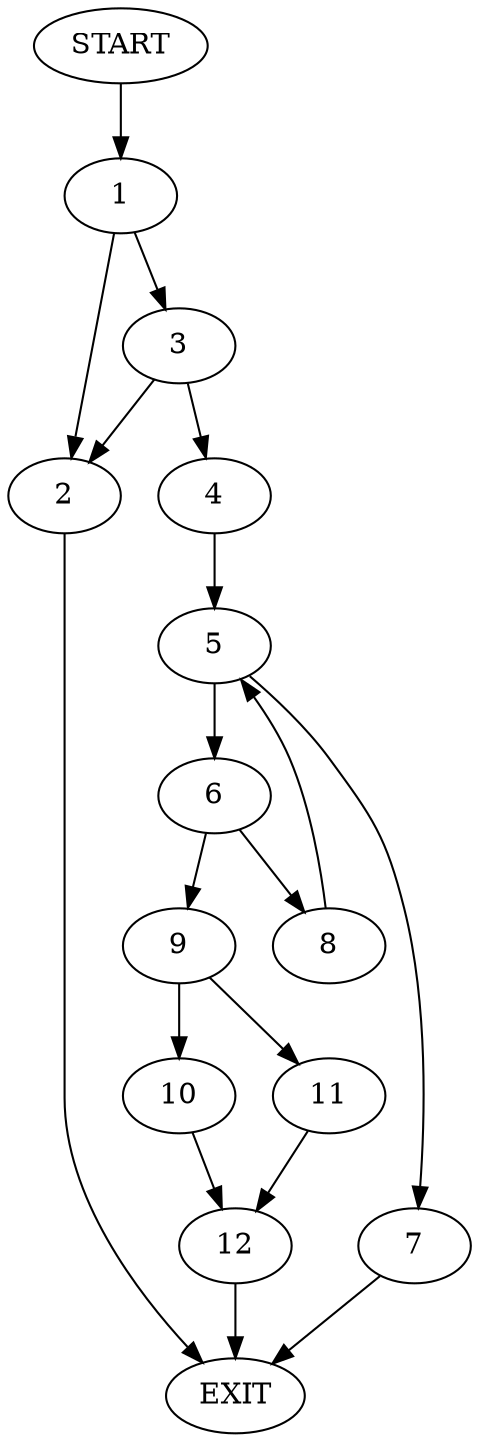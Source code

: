 digraph {
0 [label="START"]
13 [label="EXIT"]
0 -> 1
1 -> 2
1 -> 3
2 -> 13
3 -> 2
3 -> 4
4 -> 5
5 -> 6
5 -> 7
6 -> 8
6 -> 9
7 -> 13
9 -> 10
9 -> 11
8 -> 5
10 -> 12
11 -> 12
12 -> 13
}
